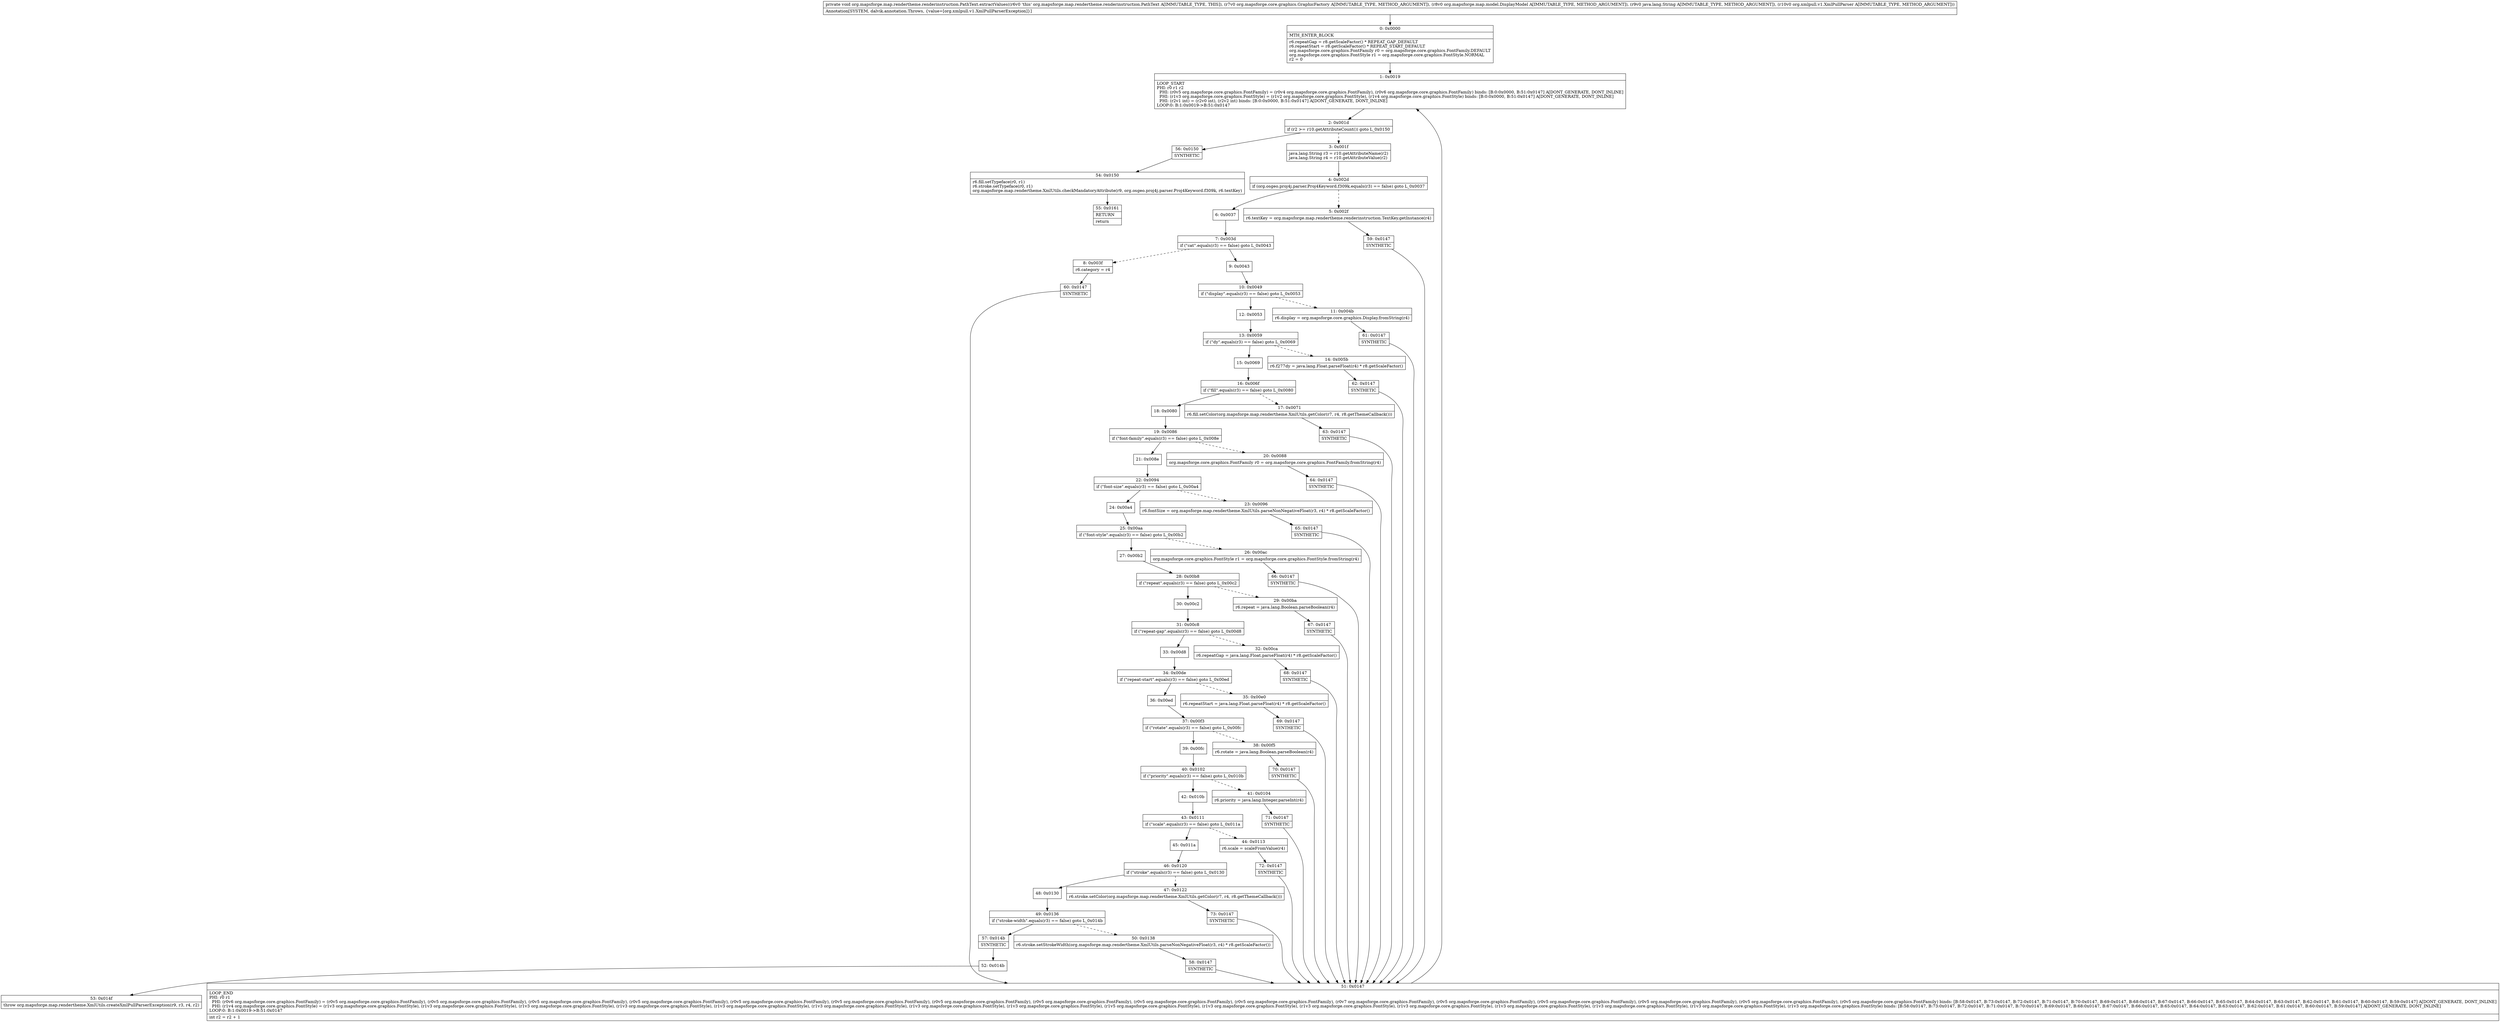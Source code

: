 digraph "CFG fororg.mapsforge.map.rendertheme.renderinstruction.PathText.extractValues(Lorg\/mapsforge\/core\/graphics\/GraphicFactory;Lorg\/mapsforge\/map\/model\/DisplayModel;Ljava\/lang\/String;Lorg\/xmlpull\/v1\/XmlPullParser;)V" {
Node_0 [shape=record,label="{0\:\ 0x0000|MTH_ENTER_BLOCK\l|r6.repeatGap = r8.getScaleFactor() * REPEAT_GAP_DEFAULT\lr6.repeatStart = r8.getScaleFactor() * REPEAT_START_DEFAULT\lorg.mapsforge.core.graphics.FontFamily r0 = org.mapsforge.core.graphics.FontFamily.DEFAULT\lorg.mapsforge.core.graphics.FontStyle r1 = org.mapsforge.core.graphics.FontStyle.NORMAL\lr2 = 0\l}"];
Node_1 [shape=record,label="{1\:\ 0x0019|LOOP_START\lPHI: r0 r1 r2 \l  PHI: (r0v5 org.mapsforge.core.graphics.FontFamily) = (r0v4 org.mapsforge.core.graphics.FontFamily), (r0v6 org.mapsforge.core.graphics.FontFamily) binds: [B:0:0x0000, B:51:0x0147] A[DONT_GENERATE, DONT_INLINE]\l  PHI: (r1v3 org.mapsforge.core.graphics.FontStyle) = (r1v2 org.mapsforge.core.graphics.FontStyle), (r1v4 org.mapsforge.core.graphics.FontStyle) binds: [B:0:0x0000, B:51:0x0147] A[DONT_GENERATE, DONT_INLINE]\l  PHI: (r2v1 int) = (r2v0 int), (r2v2 int) binds: [B:0:0x0000, B:51:0x0147] A[DONT_GENERATE, DONT_INLINE]\lLOOP:0: B:1:0x0019\-\>B:51:0x0147\l}"];
Node_2 [shape=record,label="{2\:\ 0x001d|if (r2 \>= r10.getAttributeCount()) goto L_0x0150\l}"];
Node_3 [shape=record,label="{3\:\ 0x001f|java.lang.String r3 = r10.getAttributeName(r2)\ljava.lang.String r4 = r10.getAttributeValue(r2)\l}"];
Node_4 [shape=record,label="{4\:\ 0x002d|if (org.osgeo.proj4j.parser.Proj4Keyword.f309k.equals(r3) == false) goto L_0x0037\l}"];
Node_5 [shape=record,label="{5\:\ 0x002f|r6.textKey = org.mapsforge.map.rendertheme.renderinstruction.TextKey.getInstance(r4)\l}"];
Node_6 [shape=record,label="{6\:\ 0x0037}"];
Node_7 [shape=record,label="{7\:\ 0x003d|if (\"cat\".equals(r3) == false) goto L_0x0043\l}"];
Node_8 [shape=record,label="{8\:\ 0x003f|r6.category = r4\l}"];
Node_9 [shape=record,label="{9\:\ 0x0043}"];
Node_10 [shape=record,label="{10\:\ 0x0049|if (\"display\".equals(r3) == false) goto L_0x0053\l}"];
Node_11 [shape=record,label="{11\:\ 0x004b|r6.display = org.mapsforge.core.graphics.Display.fromString(r4)\l}"];
Node_12 [shape=record,label="{12\:\ 0x0053}"];
Node_13 [shape=record,label="{13\:\ 0x0059|if (\"dy\".equals(r3) == false) goto L_0x0069\l}"];
Node_14 [shape=record,label="{14\:\ 0x005b|r6.f277dy = java.lang.Float.parseFloat(r4) * r8.getScaleFactor()\l}"];
Node_15 [shape=record,label="{15\:\ 0x0069}"];
Node_16 [shape=record,label="{16\:\ 0x006f|if (\"fill\".equals(r3) == false) goto L_0x0080\l}"];
Node_17 [shape=record,label="{17\:\ 0x0071|r6.fill.setColor(org.mapsforge.map.rendertheme.XmlUtils.getColor(r7, r4, r8.getThemeCallback()))\l}"];
Node_18 [shape=record,label="{18\:\ 0x0080}"];
Node_19 [shape=record,label="{19\:\ 0x0086|if (\"font\-family\".equals(r3) == false) goto L_0x008e\l}"];
Node_20 [shape=record,label="{20\:\ 0x0088|org.mapsforge.core.graphics.FontFamily r0 = org.mapsforge.core.graphics.FontFamily.fromString(r4)\l}"];
Node_21 [shape=record,label="{21\:\ 0x008e}"];
Node_22 [shape=record,label="{22\:\ 0x0094|if (\"font\-size\".equals(r3) == false) goto L_0x00a4\l}"];
Node_23 [shape=record,label="{23\:\ 0x0096|r6.fontSize = org.mapsforge.map.rendertheme.XmlUtils.parseNonNegativeFloat(r3, r4) * r8.getScaleFactor()\l}"];
Node_24 [shape=record,label="{24\:\ 0x00a4}"];
Node_25 [shape=record,label="{25\:\ 0x00aa|if (\"font\-style\".equals(r3) == false) goto L_0x00b2\l}"];
Node_26 [shape=record,label="{26\:\ 0x00ac|org.mapsforge.core.graphics.FontStyle r1 = org.mapsforge.core.graphics.FontStyle.fromString(r4)\l}"];
Node_27 [shape=record,label="{27\:\ 0x00b2}"];
Node_28 [shape=record,label="{28\:\ 0x00b8|if (\"repeat\".equals(r3) == false) goto L_0x00c2\l}"];
Node_29 [shape=record,label="{29\:\ 0x00ba|r6.repeat = java.lang.Boolean.parseBoolean(r4)\l}"];
Node_30 [shape=record,label="{30\:\ 0x00c2}"];
Node_31 [shape=record,label="{31\:\ 0x00c8|if (\"repeat\-gap\".equals(r3) == false) goto L_0x00d8\l}"];
Node_32 [shape=record,label="{32\:\ 0x00ca|r6.repeatGap = java.lang.Float.parseFloat(r4) * r8.getScaleFactor()\l}"];
Node_33 [shape=record,label="{33\:\ 0x00d8}"];
Node_34 [shape=record,label="{34\:\ 0x00de|if (\"repeat\-start\".equals(r3) == false) goto L_0x00ed\l}"];
Node_35 [shape=record,label="{35\:\ 0x00e0|r6.repeatStart = java.lang.Float.parseFloat(r4) * r8.getScaleFactor()\l}"];
Node_36 [shape=record,label="{36\:\ 0x00ed}"];
Node_37 [shape=record,label="{37\:\ 0x00f3|if (\"rotate\".equals(r3) == false) goto L_0x00fc\l}"];
Node_38 [shape=record,label="{38\:\ 0x00f5|r6.rotate = java.lang.Boolean.parseBoolean(r4)\l}"];
Node_39 [shape=record,label="{39\:\ 0x00fc}"];
Node_40 [shape=record,label="{40\:\ 0x0102|if (\"priority\".equals(r3) == false) goto L_0x010b\l}"];
Node_41 [shape=record,label="{41\:\ 0x0104|r6.priority = java.lang.Integer.parseInt(r4)\l}"];
Node_42 [shape=record,label="{42\:\ 0x010b}"];
Node_43 [shape=record,label="{43\:\ 0x0111|if (\"scale\".equals(r3) == false) goto L_0x011a\l}"];
Node_44 [shape=record,label="{44\:\ 0x0113|r6.scale = scaleFromValue(r4)\l}"];
Node_45 [shape=record,label="{45\:\ 0x011a}"];
Node_46 [shape=record,label="{46\:\ 0x0120|if (\"stroke\".equals(r3) == false) goto L_0x0130\l}"];
Node_47 [shape=record,label="{47\:\ 0x0122|r6.stroke.setColor(org.mapsforge.map.rendertheme.XmlUtils.getColor(r7, r4, r8.getThemeCallback()))\l}"];
Node_48 [shape=record,label="{48\:\ 0x0130}"];
Node_49 [shape=record,label="{49\:\ 0x0136|if (\"stroke\-width\".equals(r3) == false) goto L_0x014b\l}"];
Node_50 [shape=record,label="{50\:\ 0x0138|r6.stroke.setStrokeWidth(org.mapsforge.map.rendertheme.XmlUtils.parseNonNegativeFloat(r3, r4) * r8.getScaleFactor())\l}"];
Node_51 [shape=record,label="{51\:\ 0x0147|LOOP_END\lPHI: r0 r1 \l  PHI: (r0v6 org.mapsforge.core.graphics.FontFamily) = (r0v5 org.mapsforge.core.graphics.FontFamily), (r0v5 org.mapsforge.core.graphics.FontFamily), (r0v5 org.mapsforge.core.graphics.FontFamily), (r0v5 org.mapsforge.core.graphics.FontFamily), (r0v5 org.mapsforge.core.graphics.FontFamily), (r0v5 org.mapsforge.core.graphics.FontFamily), (r0v5 org.mapsforge.core.graphics.FontFamily), (r0v5 org.mapsforge.core.graphics.FontFamily), (r0v5 org.mapsforge.core.graphics.FontFamily), (r0v5 org.mapsforge.core.graphics.FontFamily), (r0v7 org.mapsforge.core.graphics.FontFamily), (r0v5 org.mapsforge.core.graphics.FontFamily), (r0v5 org.mapsforge.core.graphics.FontFamily), (r0v5 org.mapsforge.core.graphics.FontFamily), (r0v5 org.mapsforge.core.graphics.FontFamily), (r0v5 org.mapsforge.core.graphics.FontFamily) binds: [B:58:0x0147, B:73:0x0147, B:72:0x0147, B:71:0x0147, B:70:0x0147, B:69:0x0147, B:68:0x0147, B:67:0x0147, B:66:0x0147, B:65:0x0147, B:64:0x0147, B:63:0x0147, B:62:0x0147, B:61:0x0147, B:60:0x0147, B:59:0x0147] A[DONT_GENERATE, DONT_INLINE]\l  PHI: (r1v4 org.mapsforge.core.graphics.FontStyle) = (r1v3 org.mapsforge.core.graphics.FontStyle), (r1v3 org.mapsforge.core.graphics.FontStyle), (r1v3 org.mapsforge.core.graphics.FontStyle), (r1v3 org.mapsforge.core.graphics.FontStyle), (r1v3 org.mapsforge.core.graphics.FontStyle), (r1v3 org.mapsforge.core.graphics.FontStyle), (r1v3 org.mapsforge.core.graphics.FontStyle), (r1v3 org.mapsforge.core.graphics.FontStyle), (r1v5 org.mapsforge.core.graphics.FontStyle), (r1v3 org.mapsforge.core.graphics.FontStyle), (r1v3 org.mapsforge.core.graphics.FontStyle), (r1v3 org.mapsforge.core.graphics.FontStyle), (r1v3 org.mapsforge.core.graphics.FontStyle), (r1v3 org.mapsforge.core.graphics.FontStyle), (r1v3 org.mapsforge.core.graphics.FontStyle), (r1v3 org.mapsforge.core.graphics.FontStyle) binds: [B:58:0x0147, B:73:0x0147, B:72:0x0147, B:71:0x0147, B:70:0x0147, B:69:0x0147, B:68:0x0147, B:67:0x0147, B:66:0x0147, B:65:0x0147, B:64:0x0147, B:63:0x0147, B:62:0x0147, B:61:0x0147, B:60:0x0147, B:59:0x0147] A[DONT_GENERATE, DONT_INLINE]\lLOOP:0: B:1:0x0019\-\>B:51:0x0147\l|int r2 = r2 + 1\l}"];
Node_52 [shape=record,label="{52\:\ 0x014b}"];
Node_53 [shape=record,label="{53\:\ 0x014f|throw org.mapsforge.map.rendertheme.XmlUtils.createXmlPullParserException(r9, r3, r4, r2)\l}"];
Node_54 [shape=record,label="{54\:\ 0x0150|r6.fill.setTypeface(r0, r1)\lr6.stroke.setTypeface(r0, r1)\lorg.mapsforge.map.rendertheme.XmlUtils.checkMandatoryAttribute(r9, org.osgeo.proj4j.parser.Proj4Keyword.f309k, r6.textKey)\l}"];
Node_55 [shape=record,label="{55\:\ 0x0161|RETURN\l|return\l}"];
Node_56 [shape=record,label="{56\:\ 0x0150|SYNTHETIC\l}"];
Node_57 [shape=record,label="{57\:\ 0x014b|SYNTHETIC\l}"];
Node_58 [shape=record,label="{58\:\ 0x0147|SYNTHETIC\l}"];
Node_59 [shape=record,label="{59\:\ 0x0147|SYNTHETIC\l}"];
Node_60 [shape=record,label="{60\:\ 0x0147|SYNTHETIC\l}"];
Node_61 [shape=record,label="{61\:\ 0x0147|SYNTHETIC\l}"];
Node_62 [shape=record,label="{62\:\ 0x0147|SYNTHETIC\l}"];
Node_63 [shape=record,label="{63\:\ 0x0147|SYNTHETIC\l}"];
Node_64 [shape=record,label="{64\:\ 0x0147|SYNTHETIC\l}"];
Node_65 [shape=record,label="{65\:\ 0x0147|SYNTHETIC\l}"];
Node_66 [shape=record,label="{66\:\ 0x0147|SYNTHETIC\l}"];
Node_67 [shape=record,label="{67\:\ 0x0147|SYNTHETIC\l}"];
Node_68 [shape=record,label="{68\:\ 0x0147|SYNTHETIC\l}"];
Node_69 [shape=record,label="{69\:\ 0x0147|SYNTHETIC\l}"];
Node_70 [shape=record,label="{70\:\ 0x0147|SYNTHETIC\l}"];
Node_71 [shape=record,label="{71\:\ 0x0147|SYNTHETIC\l}"];
Node_72 [shape=record,label="{72\:\ 0x0147|SYNTHETIC\l}"];
Node_73 [shape=record,label="{73\:\ 0x0147|SYNTHETIC\l}"];
MethodNode[shape=record,label="{private void org.mapsforge.map.rendertheme.renderinstruction.PathText.extractValues((r6v0 'this' org.mapsforge.map.rendertheme.renderinstruction.PathText A[IMMUTABLE_TYPE, THIS]), (r7v0 org.mapsforge.core.graphics.GraphicFactory A[IMMUTABLE_TYPE, METHOD_ARGUMENT]), (r8v0 org.mapsforge.map.model.DisplayModel A[IMMUTABLE_TYPE, METHOD_ARGUMENT]), (r9v0 java.lang.String A[IMMUTABLE_TYPE, METHOD_ARGUMENT]), (r10v0 org.xmlpull.v1.XmlPullParser A[IMMUTABLE_TYPE, METHOD_ARGUMENT]))  | Annotation[SYSTEM, dalvik.annotation.Throws, \{value=[org.xmlpull.v1.XmlPullParserException]\}]\l}"];
MethodNode -> Node_0;
Node_0 -> Node_1;
Node_1 -> Node_2;
Node_2 -> Node_3[style=dashed];
Node_2 -> Node_56;
Node_3 -> Node_4;
Node_4 -> Node_5[style=dashed];
Node_4 -> Node_6;
Node_5 -> Node_59;
Node_6 -> Node_7;
Node_7 -> Node_8[style=dashed];
Node_7 -> Node_9;
Node_8 -> Node_60;
Node_9 -> Node_10;
Node_10 -> Node_11[style=dashed];
Node_10 -> Node_12;
Node_11 -> Node_61;
Node_12 -> Node_13;
Node_13 -> Node_14[style=dashed];
Node_13 -> Node_15;
Node_14 -> Node_62;
Node_15 -> Node_16;
Node_16 -> Node_17[style=dashed];
Node_16 -> Node_18;
Node_17 -> Node_63;
Node_18 -> Node_19;
Node_19 -> Node_20[style=dashed];
Node_19 -> Node_21;
Node_20 -> Node_64;
Node_21 -> Node_22;
Node_22 -> Node_23[style=dashed];
Node_22 -> Node_24;
Node_23 -> Node_65;
Node_24 -> Node_25;
Node_25 -> Node_26[style=dashed];
Node_25 -> Node_27;
Node_26 -> Node_66;
Node_27 -> Node_28;
Node_28 -> Node_29[style=dashed];
Node_28 -> Node_30;
Node_29 -> Node_67;
Node_30 -> Node_31;
Node_31 -> Node_32[style=dashed];
Node_31 -> Node_33;
Node_32 -> Node_68;
Node_33 -> Node_34;
Node_34 -> Node_35[style=dashed];
Node_34 -> Node_36;
Node_35 -> Node_69;
Node_36 -> Node_37;
Node_37 -> Node_38[style=dashed];
Node_37 -> Node_39;
Node_38 -> Node_70;
Node_39 -> Node_40;
Node_40 -> Node_41[style=dashed];
Node_40 -> Node_42;
Node_41 -> Node_71;
Node_42 -> Node_43;
Node_43 -> Node_44[style=dashed];
Node_43 -> Node_45;
Node_44 -> Node_72;
Node_45 -> Node_46;
Node_46 -> Node_47[style=dashed];
Node_46 -> Node_48;
Node_47 -> Node_73;
Node_48 -> Node_49;
Node_49 -> Node_50[style=dashed];
Node_49 -> Node_57;
Node_50 -> Node_58;
Node_51 -> Node_1;
Node_52 -> Node_53;
Node_54 -> Node_55;
Node_56 -> Node_54;
Node_57 -> Node_52;
Node_58 -> Node_51;
Node_59 -> Node_51;
Node_60 -> Node_51;
Node_61 -> Node_51;
Node_62 -> Node_51;
Node_63 -> Node_51;
Node_64 -> Node_51;
Node_65 -> Node_51;
Node_66 -> Node_51;
Node_67 -> Node_51;
Node_68 -> Node_51;
Node_69 -> Node_51;
Node_70 -> Node_51;
Node_71 -> Node_51;
Node_72 -> Node_51;
Node_73 -> Node_51;
}

